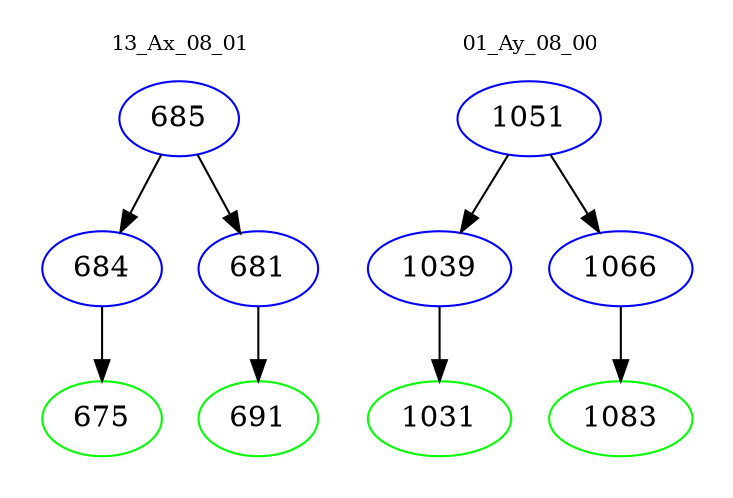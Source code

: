 digraph{
subgraph cluster_0 {
color = white
label = "13_Ax_08_01";
fontsize=10;
T0_685 [label="685", color="blue"]
T0_685 -> T0_684 [color="black"]
T0_684 [label="684", color="blue"]
T0_684 -> T0_675 [color="black"]
T0_675 [label="675", color="green"]
T0_685 -> T0_681 [color="black"]
T0_681 [label="681", color="blue"]
T0_681 -> T0_691 [color="black"]
T0_691 [label="691", color="green"]
}
subgraph cluster_1 {
color = white
label = "01_Ay_08_00";
fontsize=10;
T1_1051 [label="1051", color="blue"]
T1_1051 -> T1_1039 [color="black"]
T1_1039 [label="1039", color="blue"]
T1_1039 -> T1_1031 [color="black"]
T1_1031 [label="1031", color="green"]
T1_1051 -> T1_1066 [color="black"]
T1_1066 [label="1066", color="blue"]
T1_1066 -> T1_1083 [color="black"]
T1_1083 [label="1083", color="green"]
}
}
